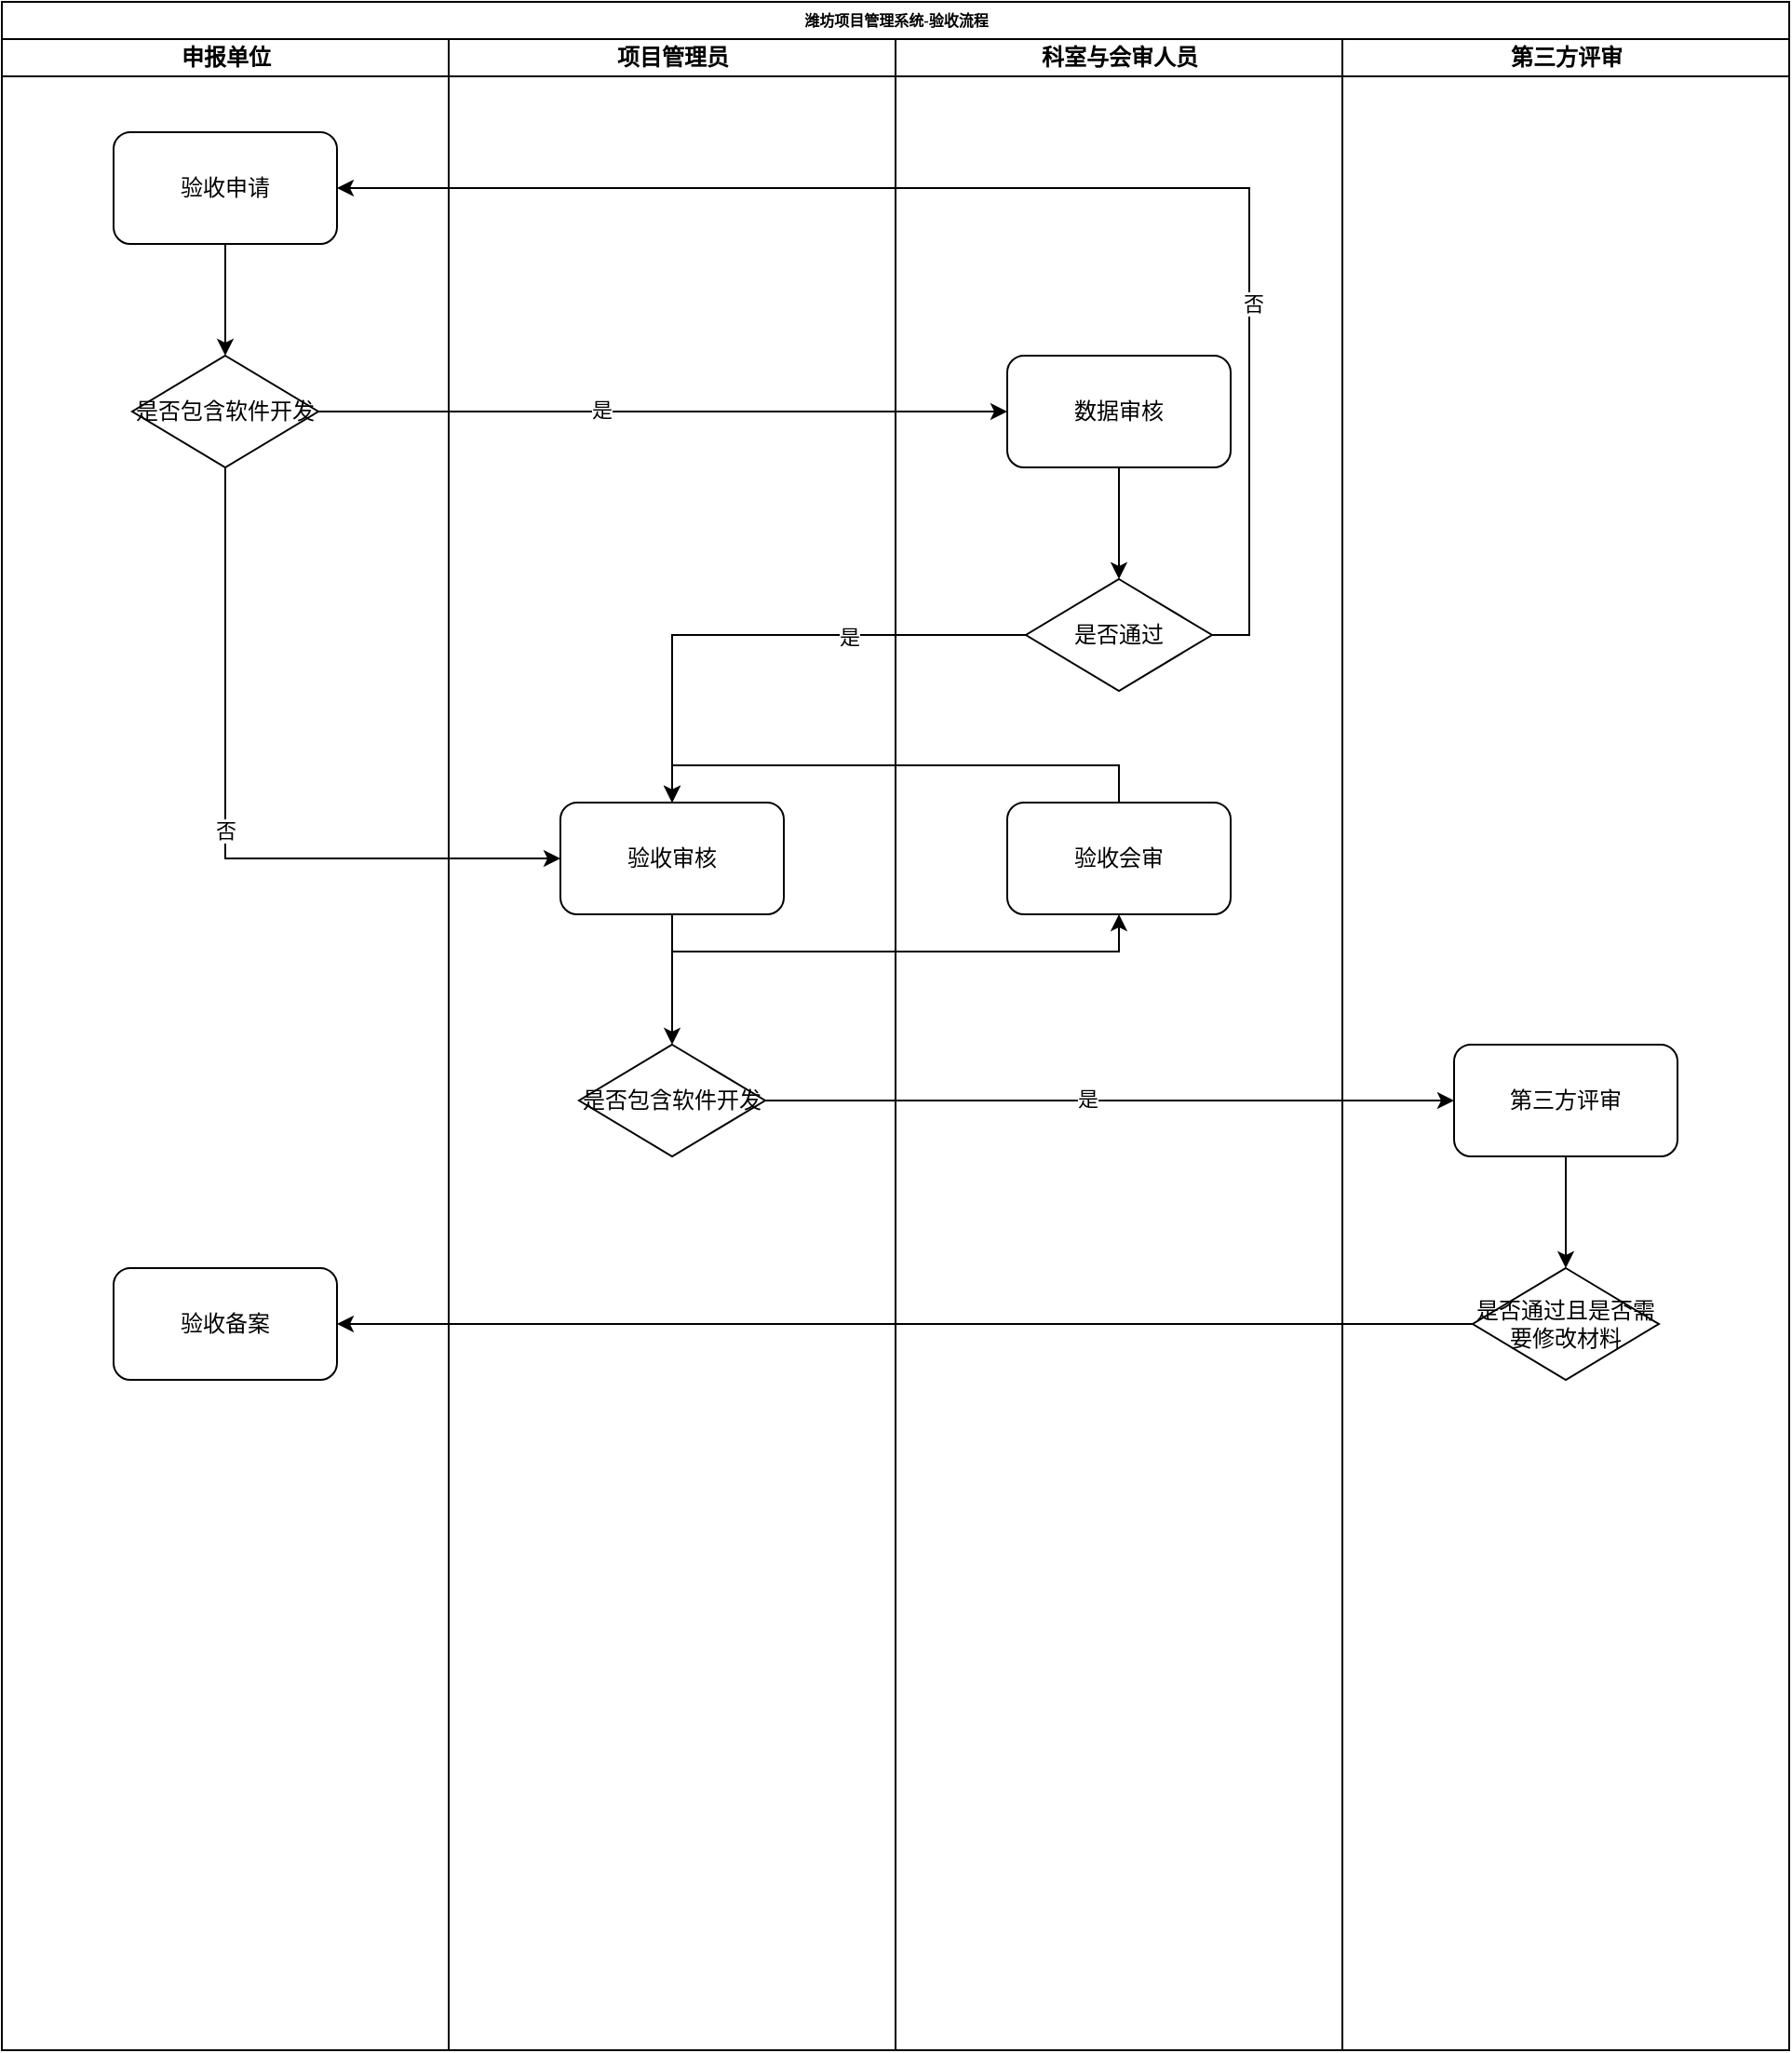 <mxfile version="21.6.5" type="github">
  <diagram name="Page-1" id="74e2e168-ea6b-b213-b513-2b3c1d86103e">
    <mxGraphModel dx="1221" dy="737" grid="1" gridSize="10" guides="1" tooltips="1" connect="1" arrows="1" fold="1" page="1" pageScale="1" pageWidth="4681" pageHeight="3300" background="none" math="0" shadow="0">
      <root>
        <mxCell id="0" />
        <mxCell id="1" parent="0" />
        <mxCell id="77e6c97f196da883-1" value="潍坊项目管理系统-验收流程" style="swimlane;html=1;childLayout=stackLayout;startSize=20;rounded=0;shadow=0;labelBackgroundColor=none;strokeWidth=1;fontFamily=Verdana;fontSize=8;align=center;" parent="1" vertex="1">
          <mxGeometry x="80" y="40" width="960" height="1100" as="geometry" />
        </mxCell>
        <mxCell id="77e6c97f196da883-2" value="申报单位" style="swimlane;html=1;startSize=20;" parent="77e6c97f196da883-1" vertex="1">
          <mxGeometry y="20" width="240" height="1080" as="geometry" />
        </mxCell>
        <mxCell id="iF8CZG6Vxg7Bg4vr-x2V-8" style="edgeStyle=orthogonalEdgeStyle;rounded=0;orthogonalLoop=1;jettySize=auto;html=1;exitX=0.5;exitY=1;exitDx=0;exitDy=0;" edge="1" parent="77e6c97f196da883-2" source="iF8CZG6Vxg7Bg4vr-x2V-4" target="iF8CZG6Vxg7Bg4vr-x2V-5">
          <mxGeometry relative="1" as="geometry" />
        </mxCell>
        <mxCell id="iF8CZG6Vxg7Bg4vr-x2V-4" value="验收申请" style="rounded=1;whiteSpace=wrap;html=1;" vertex="1" parent="77e6c97f196da883-2">
          <mxGeometry x="60" y="50" width="120" height="60" as="geometry" />
        </mxCell>
        <mxCell id="iF8CZG6Vxg7Bg4vr-x2V-5" value="是否包含软件开发" style="rhombus;whiteSpace=wrap;html=1;" vertex="1" parent="77e6c97f196da883-2">
          <mxGeometry x="70" y="170" width="100" height="60" as="geometry" />
        </mxCell>
        <mxCell id="iF8CZG6Vxg7Bg4vr-x2V-33" value="验收备案" style="rounded=1;whiteSpace=wrap;html=1;" vertex="1" parent="77e6c97f196da883-2">
          <mxGeometry x="60" y="660" width="120" height="60" as="geometry" />
        </mxCell>
        <mxCell id="iF8CZG6Vxg7Bg4vr-x2V-1" value="项目管理员" style="swimlane;html=1;startSize=20;" vertex="1" parent="77e6c97f196da883-1">
          <mxGeometry x="240" y="20" width="240" height="1080" as="geometry" />
        </mxCell>
        <mxCell id="iF8CZG6Vxg7Bg4vr-x2V-27" style="edgeStyle=orthogonalEdgeStyle;rounded=0;orthogonalLoop=1;jettySize=auto;html=1;exitX=0.5;exitY=1;exitDx=0;exitDy=0;entryX=0.5;entryY=0;entryDx=0;entryDy=0;" edge="1" parent="iF8CZG6Vxg7Bg4vr-x2V-1" source="iF8CZG6Vxg7Bg4vr-x2V-11" target="iF8CZG6Vxg7Bg4vr-x2V-26">
          <mxGeometry relative="1" as="geometry" />
        </mxCell>
        <mxCell id="iF8CZG6Vxg7Bg4vr-x2V-11" value="验收审核" style="rounded=1;whiteSpace=wrap;html=1;" vertex="1" parent="iF8CZG6Vxg7Bg4vr-x2V-1">
          <mxGeometry x="60" y="410" width="120" height="60" as="geometry" />
        </mxCell>
        <mxCell id="iF8CZG6Vxg7Bg4vr-x2V-26" value="是否包含软件开发" style="rhombus;whiteSpace=wrap;html=1;" vertex="1" parent="iF8CZG6Vxg7Bg4vr-x2V-1">
          <mxGeometry x="70" y="540" width="100" height="60" as="geometry" />
        </mxCell>
        <mxCell id="iF8CZG6Vxg7Bg4vr-x2V-2" value="科室与会审人员" style="swimlane;html=1;startSize=20;" vertex="1" parent="77e6c97f196da883-1">
          <mxGeometry x="480" y="20" width="240" height="1080" as="geometry" />
        </mxCell>
        <mxCell id="iF8CZG6Vxg7Bg4vr-x2V-12" style="edgeStyle=orthogonalEdgeStyle;rounded=0;orthogonalLoop=1;jettySize=auto;html=1;exitX=0.5;exitY=1;exitDx=0;exitDy=0;" edge="1" parent="iF8CZG6Vxg7Bg4vr-x2V-2" source="iF8CZG6Vxg7Bg4vr-x2V-6" target="iF8CZG6Vxg7Bg4vr-x2V-10">
          <mxGeometry relative="1" as="geometry" />
        </mxCell>
        <mxCell id="iF8CZG6Vxg7Bg4vr-x2V-6" value="数据审核" style="rounded=1;whiteSpace=wrap;html=1;" vertex="1" parent="iF8CZG6Vxg7Bg4vr-x2V-2">
          <mxGeometry x="60" y="170" width="120" height="60" as="geometry" />
        </mxCell>
        <mxCell id="iF8CZG6Vxg7Bg4vr-x2V-10" value="是否通过" style="rhombus;whiteSpace=wrap;html=1;" vertex="1" parent="iF8CZG6Vxg7Bg4vr-x2V-2">
          <mxGeometry x="70" y="290" width="100" height="60" as="geometry" />
        </mxCell>
        <mxCell id="iF8CZG6Vxg7Bg4vr-x2V-22" value="验收会审" style="rounded=1;whiteSpace=wrap;html=1;" vertex="1" parent="iF8CZG6Vxg7Bg4vr-x2V-2">
          <mxGeometry x="60" y="410" width="120" height="60" as="geometry" />
        </mxCell>
        <mxCell id="iF8CZG6Vxg7Bg4vr-x2V-7" style="edgeStyle=orthogonalEdgeStyle;rounded=0;orthogonalLoop=1;jettySize=auto;html=1;exitX=1;exitY=0.5;exitDx=0;exitDy=0;entryX=0;entryY=0.5;entryDx=0;entryDy=0;" edge="1" parent="77e6c97f196da883-1" source="iF8CZG6Vxg7Bg4vr-x2V-5" target="iF8CZG6Vxg7Bg4vr-x2V-6">
          <mxGeometry relative="1" as="geometry" />
        </mxCell>
        <mxCell id="iF8CZG6Vxg7Bg4vr-x2V-9" value="是" style="edgeLabel;html=1;align=center;verticalAlign=middle;resizable=0;points=[];" vertex="1" connectable="0" parent="iF8CZG6Vxg7Bg4vr-x2V-7">
          <mxGeometry x="-0.182" y="1" relative="1" as="geometry">
            <mxPoint as="offset" />
          </mxGeometry>
        </mxCell>
        <mxCell id="iF8CZG6Vxg7Bg4vr-x2V-17" style="edgeStyle=orthogonalEdgeStyle;rounded=0;orthogonalLoop=1;jettySize=auto;html=1;exitX=1;exitY=0.5;exitDx=0;exitDy=0;entryX=1;entryY=0.5;entryDx=0;entryDy=0;" edge="1" parent="77e6c97f196da883-1" source="iF8CZG6Vxg7Bg4vr-x2V-10" target="iF8CZG6Vxg7Bg4vr-x2V-4">
          <mxGeometry relative="1" as="geometry" />
        </mxCell>
        <mxCell id="iF8CZG6Vxg7Bg4vr-x2V-18" value="否" style="edgeLabel;html=1;align=center;verticalAlign=middle;resizable=0;points=[];" vertex="1" connectable="0" parent="iF8CZG6Vxg7Bg4vr-x2V-17">
          <mxGeometry x="-0.472" y="-2" relative="1" as="geometry">
            <mxPoint as="offset" />
          </mxGeometry>
        </mxCell>
        <mxCell id="iF8CZG6Vxg7Bg4vr-x2V-19" value="否" style="edgeStyle=orthogonalEdgeStyle;rounded=0;orthogonalLoop=1;jettySize=auto;html=1;exitX=0.5;exitY=1;exitDx=0;exitDy=0;entryX=0;entryY=0.5;entryDx=0;entryDy=0;" edge="1" parent="77e6c97f196da883-1" source="iF8CZG6Vxg7Bg4vr-x2V-5" target="iF8CZG6Vxg7Bg4vr-x2V-11">
          <mxGeometry relative="1" as="geometry" />
        </mxCell>
        <mxCell id="iF8CZG6Vxg7Bg4vr-x2V-20" style="edgeStyle=orthogonalEdgeStyle;rounded=0;orthogonalLoop=1;jettySize=auto;html=1;" edge="1" parent="77e6c97f196da883-1" source="iF8CZG6Vxg7Bg4vr-x2V-10" target="iF8CZG6Vxg7Bg4vr-x2V-11">
          <mxGeometry relative="1" as="geometry">
            <Array as="points">
              <mxPoint x="360" y="340" />
            </Array>
          </mxGeometry>
        </mxCell>
        <mxCell id="iF8CZG6Vxg7Bg4vr-x2V-21" value="是" style="edgeLabel;html=1;align=center;verticalAlign=middle;resizable=0;points=[];" vertex="1" connectable="0" parent="iF8CZG6Vxg7Bg4vr-x2V-20">
          <mxGeometry x="-0.321" y="1" relative="1" as="geometry">
            <mxPoint as="offset" />
          </mxGeometry>
        </mxCell>
        <mxCell id="iF8CZG6Vxg7Bg4vr-x2V-23" style="edgeStyle=orthogonalEdgeStyle;rounded=0;orthogonalLoop=1;jettySize=auto;html=1;exitX=0.5;exitY=0;exitDx=0;exitDy=0;entryX=0.5;entryY=0;entryDx=0;entryDy=0;" edge="1" parent="77e6c97f196da883-1" source="iF8CZG6Vxg7Bg4vr-x2V-22" target="iF8CZG6Vxg7Bg4vr-x2V-11">
          <mxGeometry relative="1" as="geometry" />
        </mxCell>
        <mxCell id="iF8CZG6Vxg7Bg4vr-x2V-24" style="edgeStyle=orthogonalEdgeStyle;rounded=0;orthogonalLoop=1;jettySize=auto;html=1;exitX=0.5;exitY=1;exitDx=0;exitDy=0;entryX=0.5;entryY=1;entryDx=0;entryDy=0;" edge="1" parent="77e6c97f196da883-1" source="iF8CZG6Vxg7Bg4vr-x2V-11" target="iF8CZG6Vxg7Bg4vr-x2V-22">
          <mxGeometry relative="1" as="geometry" />
        </mxCell>
        <mxCell id="iF8CZG6Vxg7Bg4vr-x2V-28" style="edgeStyle=orthogonalEdgeStyle;rounded=0;orthogonalLoop=1;jettySize=auto;html=1;exitX=1;exitY=0.5;exitDx=0;exitDy=0;" edge="1" parent="77e6c97f196da883-1" source="iF8CZG6Vxg7Bg4vr-x2V-26" target="iF8CZG6Vxg7Bg4vr-x2V-25">
          <mxGeometry relative="1" as="geometry" />
        </mxCell>
        <mxCell id="iF8CZG6Vxg7Bg4vr-x2V-29" value="是" style="edgeLabel;html=1;align=center;verticalAlign=middle;resizable=0;points=[];" vertex="1" connectable="0" parent="iF8CZG6Vxg7Bg4vr-x2V-28">
          <mxGeometry x="-0.067" y="1" relative="1" as="geometry">
            <mxPoint as="offset" />
          </mxGeometry>
        </mxCell>
        <mxCell id="iF8CZG6Vxg7Bg4vr-x2V-3" value="第三方评审" style="swimlane;html=1;startSize=20;" vertex="1" parent="77e6c97f196da883-1">
          <mxGeometry x="720" y="20" width="240" height="1080" as="geometry" />
        </mxCell>
        <mxCell id="iF8CZG6Vxg7Bg4vr-x2V-31" style="edgeStyle=orthogonalEdgeStyle;rounded=0;orthogonalLoop=1;jettySize=auto;html=1;exitX=0.5;exitY=1;exitDx=0;exitDy=0;entryX=0.5;entryY=0;entryDx=0;entryDy=0;" edge="1" parent="iF8CZG6Vxg7Bg4vr-x2V-3" source="iF8CZG6Vxg7Bg4vr-x2V-25" target="iF8CZG6Vxg7Bg4vr-x2V-30">
          <mxGeometry relative="1" as="geometry" />
        </mxCell>
        <mxCell id="iF8CZG6Vxg7Bg4vr-x2V-25" value="第三方评审" style="rounded=1;whiteSpace=wrap;html=1;" vertex="1" parent="iF8CZG6Vxg7Bg4vr-x2V-3">
          <mxGeometry x="60" y="540" width="120" height="60" as="geometry" />
        </mxCell>
        <mxCell id="iF8CZG6Vxg7Bg4vr-x2V-30" value="是否通过且是否需要修改材料" style="rhombus;whiteSpace=wrap;html=1;" vertex="1" parent="iF8CZG6Vxg7Bg4vr-x2V-3">
          <mxGeometry x="70" y="660" width="100" height="60" as="geometry" />
        </mxCell>
        <mxCell id="iF8CZG6Vxg7Bg4vr-x2V-34" style="edgeStyle=orthogonalEdgeStyle;rounded=0;orthogonalLoop=1;jettySize=auto;html=1;exitX=0;exitY=0.5;exitDx=0;exitDy=0;" edge="1" parent="77e6c97f196da883-1" source="iF8CZG6Vxg7Bg4vr-x2V-30" target="iF8CZG6Vxg7Bg4vr-x2V-33">
          <mxGeometry relative="1" as="geometry" />
        </mxCell>
      </root>
    </mxGraphModel>
  </diagram>
</mxfile>
